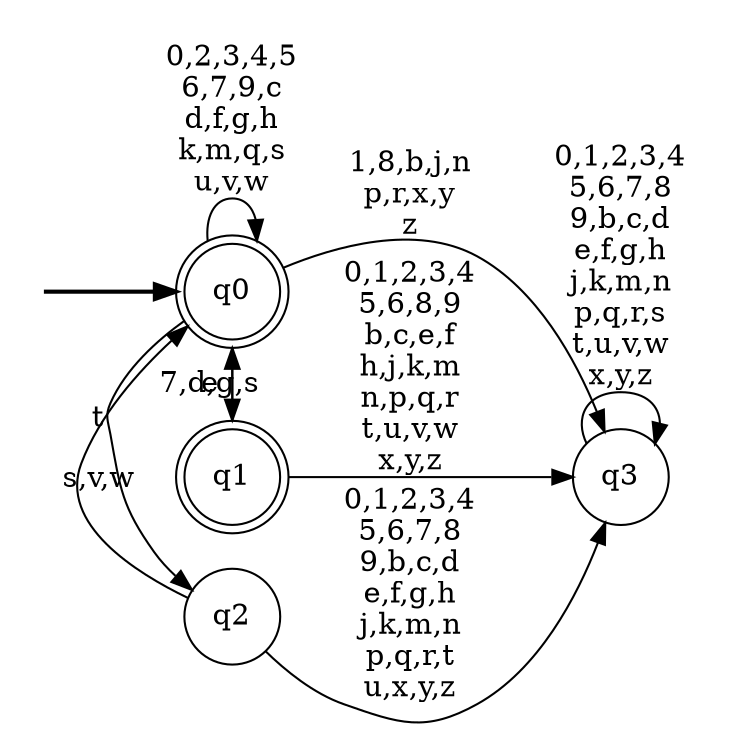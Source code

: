 digraph BlueStar {
__start0 [style = invis, shape = none, label = "", width = 0, height = 0];

rankdir=LR;
size="8,5";

s0 [style="rounded,filled", color="black", fillcolor="white" shape="doublecircle", label="q0"];
s1 [style="rounded,filled", color="black", fillcolor="white" shape="doublecircle", label="q1"];
s2 [style="filled", color="black", fillcolor="white" shape="circle", label="q2"];
s3 [style="filled", color="black", fillcolor="white" shape="circle", label="q3"];
subgraph cluster_main { 
	graph [pad=".75", ranksep="0.15", nodesep="0.15"];
	 style=invis; 
	__start0 -> s0 [penwidth=2];
}
s0 -> s0 [label="0,2,3,4,5\n6,7,9,c\nd,f,g,h\nk,m,q,s\nu,v,w"];
s0 -> s1 [label="e"];
s0 -> s2 [label="t"];
s0 -> s3 [label="1,8,b,j,n\np,r,x,y\nz"];
s1 -> s0 [label="7,d,g,s"];
s1 -> s3 [label="0,1,2,3,4\n5,6,8,9\nb,c,e,f\nh,j,k,m\nn,p,q,r\nt,u,v,w\nx,y,z"];
s2 -> s0 [label="s,v,w"];
s2 -> s3 [label="0,1,2,3,4\n5,6,7,8\n9,b,c,d\ne,f,g,h\nj,k,m,n\np,q,r,t\nu,x,y,z"];
s3 -> s3 [label="0,1,2,3,4\n5,6,7,8\n9,b,c,d\ne,f,g,h\nj,k,m,n\np,q,r,s\nt,u,v,w\nx,y,z"];

}